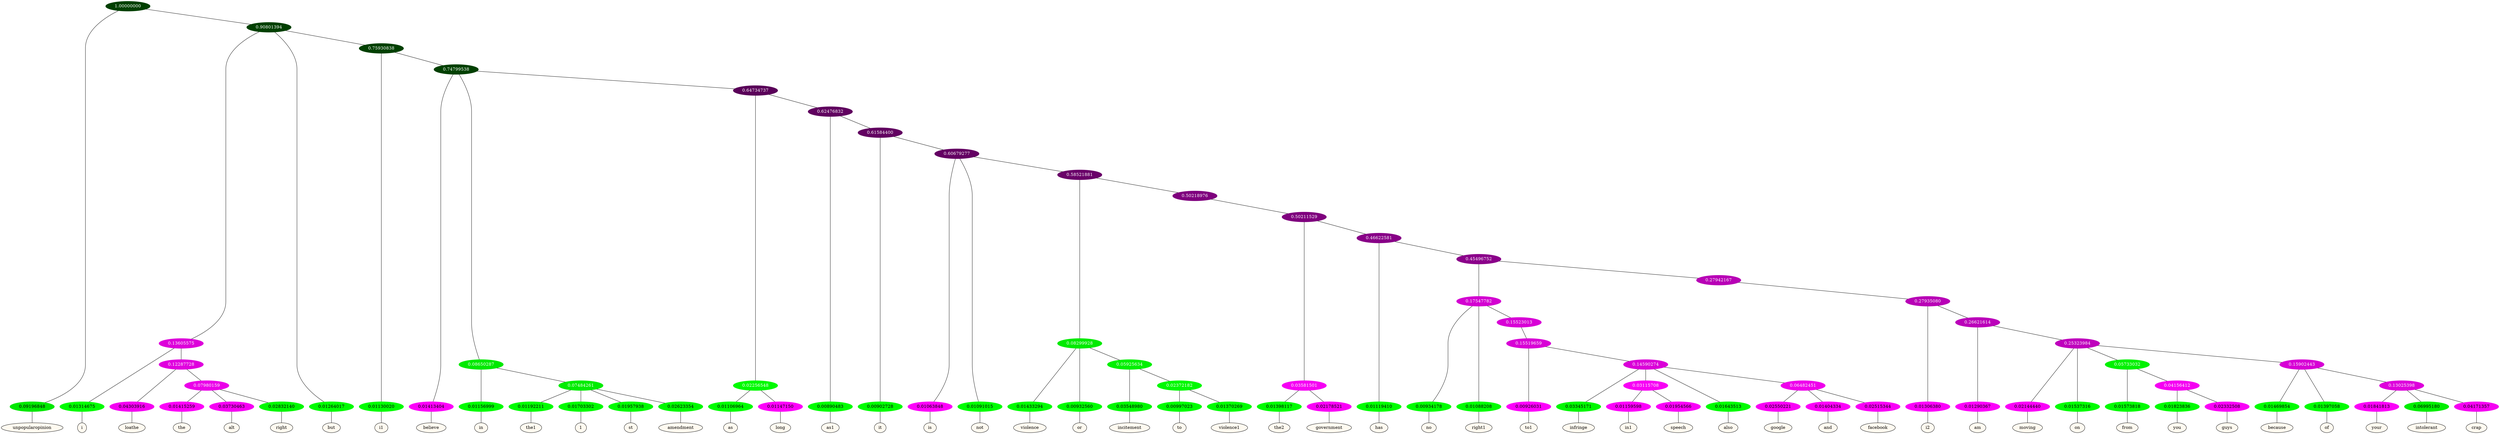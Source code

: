 graph {
	node [format=png height=0.15 nodesep=0.001 ordering=out overlap=prism overlap_scaling=0.01 ranksep=0.001 ratio=0.2 style=filled width=0.15]
	{
		rank=same
		a_w_1 [label=unpopularopinion color=black fillcolor=floralwhite style="filled,solid"]
		a_w_6 [label=i color=black fillcolor=floralwhite style="filled,solid"]
		a_w_10 [label=loathe color=black fillcolor=floralwhite style="filled,solid"]
		a_w_15 [label=the color=black fillcolor=floralwhite style="filled,solid"]
		a_w_16 [label=alt color=black fillcolor=floralwhite style="filled,solid"]
		a_w_17 [label=right color=black fillcolor=floralwhite style="filled,solid"]
		a_w_4 [label=but color=black fillcolor=floralwhite style="filled,solid"]
		a_w_8 [label=i1 color=black fillcolor=floralwhite style="filled,solid"]
		a_w_12 [label=believe color=black fillcolor=floralwhite style="filled,solid"]
		a_w_18 [label=in color=black fillcolor=floralwhite style="filled,solid"]
		a_w_22 [label=the1 color=black fillcolor=floralwhite style="filled,solid"]
		a_w_23 [label=1 color=black fillcolor=floralwhite style="filled,solid"]
		a_w_24 [label=st color=black fillcolor=floralwhite style="filled,solid"]
		a_w_25 [label=amendment color=black fillcolor=floralwhite style="filled,solid"]
		a_w_26 [label=as color=black fillcolor=floralwhite style="filled,solid"]
		a_w_27 [label=long color=black fillcolor=floralwhite style="filled,solid"]
		a_w_28 [label=as1 color=black fillcolor=floralwhite style="filled,solid"]
		a_w_30 [label=it color=black fillcolor=floralwhite style="filled,solid"]
		a_w_32 [label=is color=black fillcolor=floralwhite style="filled,solid"]
		a_w_33 [label=not color=black fillcolor=floralwhite style="filled,solid"]
		a_w_37 [label=violence color=black fillcolor=floralwhite style="filled,solid"]
		a_w_38 [label=or color=black fillcolor=floralwhite style="filled,solid"]
		a_w_41 [label=incitement color=black fillcolor=floralwhite style="filled,solid"]
		a_w_45 [label=to color=black fillcolor=floralwhite style="filled,solid"]
		a_w_46 [label=violence1 color=black fillcolor=floralwhite style="filled,solid"]
		a_w_47 [label=the2 color=black fillcolor=floralwhite style="filled,solid"]
		a_w_48 [label=government color=black fillcolor=floralwhite style="filled,solid"]
		a_w_49 [label=has color=black fillcolor=floralwhite style="filled,solid"]
		a_w_53 [label=no color=black fillcolor=floralwhite style="filled,solid"]
		a_w_54 [label=right1 color=black fillcolor=floralwhite style="filled,solid"]
		a_w_60 [label=to1 color=black fillcolor=floralwhite style="filled,solid"]
		a_w_64 [label=infringe color=black fillcolor=floralwhite style="filled,solid"]
		a_w_72 [label=in1 color=black fillcolor=floralwhite style="filled,solid"]
		a_w_73 [label=speech color=black fillcolor=floralwhite style="filled,solid"]
		a_w_66 [label=also color=black fillcolor=floralwhite style="filled,solid"]
		a_w_74 [label=google color=black fillcolor=floralwhite style="filled,solid"]
		a_w_75 [label=and color=black fillcolor=floralwhite style="filled,solid"]
		a_w_76 [label=facebook color=black fillcolor=floralwhite style="filled,solid"]
		a_w_58 [label=i2 color=black fillcolor=floralwhite style="filled,solid"]
		a_w_62 [label=am color=black fillcolor=floralwhite style="filled,solid"]
		a_w_68 [label=moving color=black fillcolor=floralwhite style="filled,solid"]
		a_w_69 [label=on color=black fillcolor=floralwhite style="filled,solid"]
		a_w_77 [label=from color=black fillcolor=floralwhite style="filled,solid"]
		a_w_82 [label=you color=black fillcolor=floralwhite style="filled,solid"]
		a_w_83 [label=guys color=black fillcolor=floralwhite style="filled,solid"]
		a_w_79 [label=because color=black fillcolor=floralwhite style="filled,solid"]
		a_w_80 [label=of color=black fillcolor=floralwhite style="filled,solid"]
		a_w_84 [label=your color=black fillcolor=floralwhite style="filled,solid"]
		a_w_85 [label=intolerant color=black fillcolor=floralwhite style="filled,solid"]
		a_w_86 [label=crap color=black fillcolor=floralwhite style="filled,solid"]
	}
	a_n_1 -- a_w_1
	a_n_6 -- a_w_6
	a_n_10 -- a_w_10
	a_n_15 -- a_w_15
	a_n_16 -- a_w_16
	a_n_17 -- a_w_17
	a_n_4 -- a_w_4
	a_n_8 -- a_w_8
	a_n_12 -- a_w_12
	a_n_18 -- a_w_18
	a_n_22 -- a_w_22
	a_n_23 -- a_w_23
	a_n_24 -- a_w_24
	a_n_25 -- a_w_25
	a_n_26 -- a_w_26
	a_n_27 -- a_w_27
	a_n_28 -- a_w_28
	a_n_30 -- a_w_30
	a_n_32 -- a_w_32
	a_n_33 -- a_w_33
	a_n_37 -- a_w_37
	a_n_38 -- a_w_38
	a_n_41 -- a_w_41
	a_n_45 -- a_w_45
	a_n_46 -- a_w_46
	a_n_47 -- a_w_47
	a_n_48 -- a_w_48
	a_n_49 -- a_w_49
	a_n_53 -- a_w_53
	a_n_54 -- a_w_54
	a_n_60 -- a_w_60
	a_n_64 -- a_w_64
	a_n_72 -- a_w_72
	a_n_73 -- a_w_73
	a_n_66 -- a_w_66
	a_n_74 -- a_w_74
	a_n_75 -- a_w_75
	a_n_76 -- a_w_76
	a_n_58 -- a_w_58
	a_n_62 -- a_w_62
	a_n_68 -- a_w_68
	a_n_69 -- a_w_69
	a_n_77 -- a_w_77
	a_n_82 -- a_w_82
	a_n_83 -- a_w_83
	a_n_79 -- a_w_79
	a_n_80 -- a_w_80
	a_n_84 -- a_w_84
	a_n_85 -- a_w_85
	a_n_86 -- a_w_86
	{
		rank=same
		a_n_1 [label=0.09196848 color="0.334 1.000 0.908" fontcolor=black]
		a_n_6 [label=0.01314675 color="0.334 1.000 0.987" fontcolor=black]
		a_n_10 [label=0.04303916 color="0.835 1.000 0.957" fontcolor=black]
		a_n_15 [label=0.01415259 color="0.835 1.000 0.986" fontcolor=black]
		a_n_16 [label=0.03730463 color="0.835 1.000 0.963" fontcolor=black]
		a_n_17 [label=0.02832140 color="0.334 1.000 0.972" fontcolor=black]
		a_n_4 [label=0.01264017 color="0.334 1.000 0.987" fontcolor=black]
		a_n_8 [label=0.01130020 color="0.334 1.000 0.989" fontcolor=black]
		a_n_12 [label=0.01413404 color="0.835 1.000 0.986" fontcolor=black]
		a_n_18 [label=0.01156999 color="0.334 1.000 0.988" fontcolor=black]
		a_n_22 [label=0.01192211 color="0.334 1.000 0.988" fontcolor=black]
		a_n_23 [label=0.01703302 color="0.334 1.000 0.983" fontcolor=black]
		a_n_24 [label=0.01957938 color="0.334 1.000 0.980" fontcolor=black]
		a_n_25 [label=0.02623354 color="0.334 1.000 0.974" fontcolor=black]
		a_n_26 [label=0.01106964 color="0.334 1.000 0.989" fontcolor=black]
		a_n_27 [label=0.01147150 color="0.835 1.000 0.989" fontcolor=black]
		a_n_28 [label=0.00890483 color="0.334 1.000 0.991" fontcolor=black]
		a_n_30 [label=0.00902728 color="0.334 1.000 0.991" fontcolor=black]
		a_n_32 [label=0.01063848 color="0.835 1.000 0.989" fontcolor=black]
		a_n_33 [label=0.01091015 color="0.334 1.000 0.989" fontcolor=black]
		a_n_37 [label=0.01433294 color="0.334 1.000 0.986" fontcolor=black]
		a_n_38 [label=0.00932560 color="0.334 1.000 0.991" fontcolor=black]
		a_n_41 [label=0.03548980 color="0.334 1.000 0.965" fontcolor=black]
		a_n_45 [label=0.00997023 color="0.334 1.000 0.990" fontcolor=black]
		a_n_46 [label=0.01370269 color="0.334 1.000 0.986" fontcolor=black]
		a_n_47 [label=0.01398117 color="0.334 1.000 0.986" fontcolor=black]
		a_n_48 [label=0.02178521 color="0.835 1.000 0.978" fontcolor=black]
		a_n_49 [label=0.01119410 color="0.334 1.000 0.989" fontcolor=black]
		a_n_53 [label=0.00934178 color="0.334 1.000 0.991" fontcolor=black]
		a_n_54 [label=0.01088208 color="0.334 1.000 0.989" fontcolor=black]
		a_n_60 [label=0.00926031 color="0.835 1.000 0.991" fontcolor=black]
		a_n_64 [label=0.03345171 color="0.334 1.000 0.967" fontcolor=black]
		a_n_72 [label=0.01159598 color="0.835 1.000 0.988" fontcolor=black]
		a_n_73 [label=0.01954566 color="0.835 1.000 0.980" fontcolor=black]
		a_n_66 [label=0.01643513 color="0.334 1.000 0.984" fontcolor=black]
		a_n_74 [label=0.02550221 color="0.835 1.000 0.974" fontcolor=black]
		a_n_75 [label=0.01404334 color="0.835 1.000 0.986" fontcolor=black]
		a_n_76 [label=0.02515344 color="0.835 1.000 0.975" fontcolor=black]
		a_n_58 [label=0.01306380 color="0.835 1.000 0.987" fontcolor=black]
		a_n_62 [label=0.01290367 color="0.835 1.000 0.987" fontcolor=black]
		a_n_68 [label=0.02144440 color="0.835 1.000 0.979" fontcolor=black]
		a_n_69 [label=0.01537316 color="0.334 1.000 0.985" fontcolor=black]
		a_n_77 [label=0.01573818 color="0.334 1.000 0.984" fontcolor=black]
		a_n_82 [label=0.01823836 color="0.334 1.000 0.982" fontcolor=black]
		a_n_83 [label=0.02332508 color="0.835 1.000 0.977" fontcolor=black]
		a_n_79 [label=0.01469854 color="0.334 1.000 0.985" fontcolor=black]
		a_n_80 [label=0.01397058 color="0.334 1.000 0.986" fontcolor=black]
		a_n_84 [label=0.01841813 color="0.835 1.000 0.982" fontcolor=black]
		a_n_85 [label=0.06995180 color="0.334 1.000 0.930" fontcolor=black]
		a_n_86 [label=0.04171357 color="0.835 1.000 0.958" fontcolor=black]
	}
	a_n_0 [label=1.00000000 color="0.334 1.000 0.250" fontcolor=grey99]
	a_n_0 -- a_n_1
	a_n_2 [label=0.90801394 color="0.334 1.000 0.250" fontcolor=grey99]
	a_n_0 -- a_n_2
	a_n_3 [label=0.13605575 color="0.835 1.000 0.864" fontcolor=grey99]
	a_n_2 -- a_n_3
	a_n_2 -- a_n_4
	a_n_5 [label=0.75930838 color="0.334 1.000 0.250" fontcolor=grey99]
	a_n_2 -- a_n_5
	a_n_3 -- a_n_6
	a_n_7 [label=0.12287728 color="0.835 1.000 0.877" fontcolor=grey99]
	a_n_3 -- a_n_7
	a_n_5 -- a_n_8
	a_n_9 [label=0.74799538 color="0.334 1.000 0.252" fontcolor=grey99]
	a_n_5 -- a_n_9
	a_n_7 -- a_n_10
	a_n_11 [label=0.07980159 color="0.835 1.000 0.920" fontcolor=grey99]
	a_n_7 -- a_n_11
	a_n_9 -- a_n_12
	a_n_13 [label=0.08650287 color="0.334 1.000 0.913" fontcolor=grey99]
	a_n_9 -- a_n_13
	a_n_14 [label=0.64734737 color="0.835 1.000 0.353" fontcolor=grey99]
	a_n_9 -- a_n_14
	a_n_11 -- a_n_15
	a_n_11 -- a_n_16
	a_n_11 -- a_n_17
	a_n_13 -- a_n_18
	a_n_19 [label=0.07484261 color="0.334 1.000 0.925" fontcolor=grey99]
	a_n_13 -- a_n_19
	a_n_20 [label=0.02256548 color="0.334 1.000 0.977" fontcolor=grey99]
	a_n_14 -- a_n_20
	a_n_21 [label=0.62476832 color="0.835 1.000 0.375" fontcolor=grey99]
	a_n_14 -- a_n_21
	a_n_19 -- a_n_22
	a_n_19 -- a_n_23
	a_n_19 -- a_n_24
	a_n_19 -- a_n_25
	a_n_20 -- a_n_26
	a_n_20 -- a_n_27
	a_n_21 -- a_n_28
	a_n_29 [label=0.61584400 color="0.835 1.000 0.384" fontcolor=grey99]
	a_n_21 -- a_n_29
	a_n_29 -- a_n_30
	a_n_31 [label=0.60679277 color="0.835 1.000 0.393" fontcolor=grey99]
	a_n_29 -- a_n_31
	a_n_31 -- a_n_32
	a_n_31 -- a_n_33
	a_n_34 [label=0.58521881 color="0.835 1.000 0.415" fontcolor=grey99]
	a_n_31 -- a_n_34
	a_n_35 [label=0.08299928 color="0.334 1.000 0.917" fontcolor=grey99]
	a_n_34 -- a_n_35
	a_n_36 [label=0.50218976 color="0.835 1.000 0.498" fontcolor=grey99]
	a_n_34 -- a_n_36
	a_n_35 -- a_n_37
	a_n_35 -- a_n_38
	a_n_39 [label=0.05925634 color="0.334 1.000 0.941" fontcolor=grey99]
	a_n_35 -- a_n_39
	a_n_40 [label=0.50211529 color="0.835 1.000 0.498" fontcolor=grey99]
	a_n_36 -- a_n_40
	a_n_39 -- a_n_41
	a_n_42 [label=0.02372182 color="0.334 1.000 0.976" fontcolor=grey99]
	a_n_39 -- a_n_42
	a_n_43 [label=0.03581501 color="0.835 1.000 0.964" fontcolor=grey99]
	a_n_40 -- a_n_43
	a_n_44 [label=0.46622581 color="0.835 1.000 0.534" fontcolor=grey99]
	a_n_40 -- a_n_44
	a_n_42 -- a_n_45
	a_n_42 -- a_n_46
	a_n_43 -- a_n_47
	a_n_43 -- a_n_48
	a_n_44 -- a_n_49
	a_n_50 [label=0.45496752 color="0.835 1.000 0.545" fontcolor=grey99]
	a_n_44 -- a_n_50
	a_n_51 [label=0.17547782 color="0.835 1.000 0.825" fontcolor=grey99]
	a_n_50 -- a_n_51
	a_n_52 [label=0.27942167 color="0.835 1.000 0.721" fontcolor=grey99]
	a_n_50 -- a_n_52
	a_n_51 -- a_n_53
	a_n_51 -- a_n_54
	a_n_55 [label=0.15523013 color="0.835 1.000 0.845" fontcolor=grey99]
	a_n_51 -- a_n_55
	a_n_56 [label=0.27935080 color="0.835 1.000 0.721" fontcolor=grey99]
	a_n_52 -- a_n_56
	a_n_57 [label=0.15519659 color="0.835 1.000 0.845" fontcolor=grey99]
	a_n_55 -- a_n_57
	a_n_56 -- a_n_58
	a_n_59 [label=0.26621614 color="0.835 1.000 0.734" fontcolor=grey99]
	a_n_56 -- a_n_59
	a_n_57 -- a_n_60
	a_n_61 [label=0.14590274 color="0.835 1.000 0.854" fontcolor=grey99]
	a_n_57 -- a_n_61
	a_n_59 -- a_n_62
	a_n_63 [label=0.25323984 color="0.835 1.000 0.747" fontcolor=grey99]
	a_n_59 -- a_n_63
	a_n_61 -- a_n_64
	a_n_65 [label=0.03115708 color="0.835 1.000 0.969" fontcolor=grey99]
	a_n_61 -- a_n_65
	a_n_61 -- a_n_66
	a_n_67 [label=0.06482451 color="0.835 1.000 0.935" fontcolor=grey99]
	a_n_61 -- a_n_67
	a_n_63 -- a_n_68
	a_n_63 -- a_n_69
	a_n_70 [label=0.05733032 color="0.334 1.000 0.943" fontcolor=grey99]
	a_n_63 -- a_n_70
	a_n_71 [label=0.15902443 color="0.835 1.000 0.841" fontcolor=grey99]
	a_n_63 -- a_n_71
	a_n_65 -- a_n_72
	a_n_65 -- a_n_73
	a_n_67 -- a_n_74
	a_n_67 -- a_n_75
	a_n_67 -- a_n_76
	a_n_70 -- a_n_77
	a_n_78 [label=0.04156412 color="0.835 1.000 0.958" fontcolor=grey99]
	a_n_70 -- a_n_78
	a_n_71 -- a_n_79
	a_n_71 -- a_n_80
	a_n_81 [label=0.13025398 color="0.835 1.000 0.870" fontcolor=grey99]
	a_n_71 -- a_n_81
	a_n_78 -- a_n_82
	a_n_78 -- a_n_83
	a_n_81 -- a_n_84
	a_n_81 -- a_n_85
	a_n_81 -- a_n_86
}
